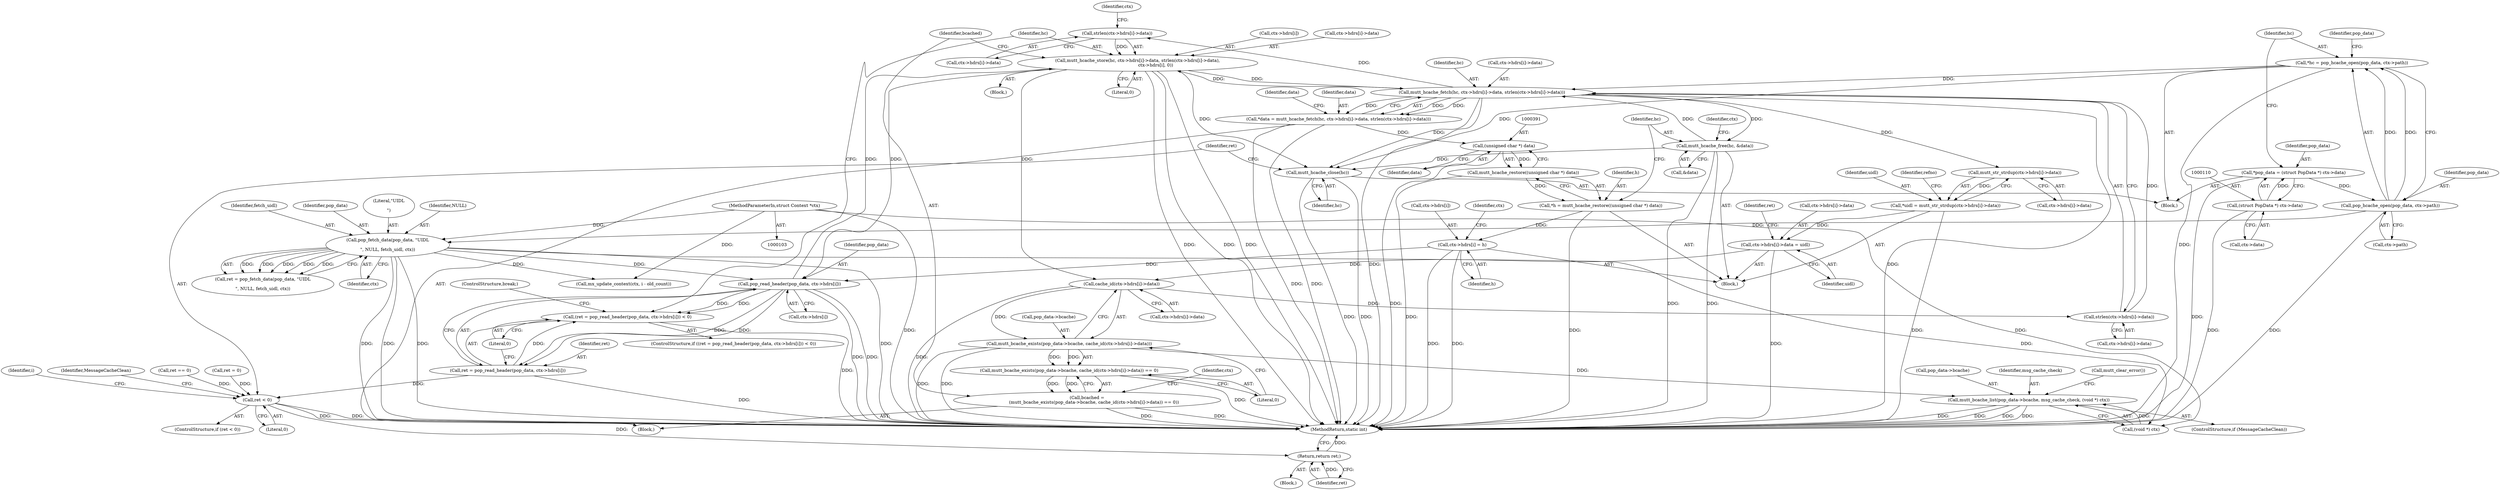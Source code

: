 digraph "0_neomutt_9bfab35522301794483f8f9ed60820bdec9be59e_1@API" {
"1000469" [label="(Call,strlen(ctx->hdrs[i]->data))"];
"1000335" [label="(Call,mutt_hcache_fetch(hc, ctx->hdrs[i]->data, strlen(ctx->hdrs[i]->data)))"];
"1000116" [label="(Call,*hc = pop_hcache_open(pop_data, ctx->path))"];
"1000118" [label="(Call,pop_hcache_open(pop_data, ctx->path))"];
"1000107" [label="(Call,*pop_data = (struct PopData *) ctx->data)"];
"1000109" [label="(Call,(struct PopData *) ctx->data)"];
"1000460" [label="(Call,mutt_hcache_store(hc, ctx->hdrs[i]->data, strlen(ctx->hdrs[i]->data),\n                          ctx->hdrs[i], 0))"];
"1000469" [label="(Call,strlen(ctx->hdrs[i]->data))"];
"1000449" [label="(Call,pop_read_header(pop_data, ctx->hdrs[i]))"];
"1000164" [label="(Call,pop_fetch_data(pop_data, \"UIDL\r\n\", NULL, fetch_uidl, ctx))"];
"1000104" [label="(MethodParameterIn,struct Context *ctx)"];
"1000404" [label="(Call,ctx->hdrs[i] = h)"];
"1000387" [label="(Call,*h = mutt_hcache_restore((unsigned char *) data))"];
"1000389" [label="(Call,mutt_hcache_restore((unsigned char *) data))"];
"1000390" [label="(Call,(unsigned char *) data)"];
"1000333" [label="(Call,*data = mutt_hcache_fetch(hc, ctx->hdrs[i]->data, strlen(ctx->hdrs[i]->data)))"];
"1000393" [label="(Call,mutt_hcache_free(hc, &data))"];
"1000344" [label="(Call,strlen(ctx->hdrs[i]->data))"];
"1000491" [label="(Call,cache_id(ctx->hdrs[i]->data))"];
"1000429" [label="(Call,ctx->hdrs[i]->data = uidl)"];
"1000356" [label="(Call,*uidl = mutt_str_strdup(ctx->hdrs[i]->data))"];
"1000358" [label="(Call,mutt_str_strdup(ctx->hdrs[i]->data))"];
"1000446" [label="(Call,(ret = pop_read_header(pop_data, ctx->hdrs[i])) < 0)"];
"1000447" [label="(Call,ret = pop_read_header(pop_data, ctx->hdrs[i]))"];
"1000573" [label="(Call,ret < 0)"];
"1000596" [label="(Return,return ret;)"];
"1000487" [label="(Call,mutt_bcache_exists(pop_data->bcache, cache_id(ctx->hdrs[i]->data)))"];
"1000486" [label="(Call,mutt_bcache_exists(pop_data->bcache, cache_id(ctx->hdrs[i]->data)) == 0)"];
"1000484" [label="(Call,bcached =\n          (mutt_bcache_exists(pop_data->bcache, cache_id(ctx->hdrs[i]->data)) == 0))"];
"1000600" [label="(Call,mutt_bcache_list(pop_data->bcache, msg_cache_check, (void *) ctx))"];
"1000570" [label="(Call,mutt_hcache_close(hc))"];
"1000598" [label="(ControlStructure,if (MessageCacheClean))"];
"1000357" [label="(Identifier,uidl)"];
"1000116" [label="(Call,*hc = pop_hcache_open(pop_data, ctx->path))"];
"1000461" [label="(Identifier,hc)"];
"1000249" [label="(Call,ret == 0)"];
"1000393" [label="(Call,mutt_hcache_free(hc, &data))"];
"1000392" [label="(Identifier,data)"];
"1000604" [label="(Identifier,msg_cache_check)"];
"1000482" [label="(Literal,0)"];
"1000484" [label="(Call,bcached =\n          (mutt_bcache_exists(pop_data->bcache, cache_id(ctx->hdrs[i]->data)) == 0))"];
"1000448" [label="(Identifier,ret)"];
"1000394" [label="(Identifier,hc)"];
"1000107" [label="(Call,*pop_data = (struct PopData *) ctx->data)"];
"1000437" [label="(Identifier,uidl)"];
"1000165" [label="(Identifier,pop_data)"];
"1000605" [label="(Call,(void *) ctx)"];
"1000345" [label="(Call,ctx->hdrs[i]->data)"];
"1000439" [label="(Identifier,ret)"];
"1000390" [label="(Call,(unsigned char *) data)"];
"1000504" [label="(Identifier,ctx)"];
"1000576" [label="(Block,)"];
"1000410" [label="(Identifier,h)"];
"1000469" [label="(Call,strlen(ctx->hdrs[i]->data))"];
"1000344" [label="(Call,strlen(ctx->hdrs[i]->data))"];
"1000487" [label="(Call,mutt_bcache_exists(pop_data->bcache, cache_id(ctx->hdrs[i]->data)))"];
"1000485" [label="(Identifier,bcached)"];
"1000438" [label="(Call,ret = 0)"];
"1000356" [label="(Call,*uidl = mutt_str_strdup(ctx->hdrs[i]->data))"];
"1000479" [label="(Identifier,ctx)"];
"1000118" [label="(Call,pop_hcache_open(pop_data, ctx->path))"];
"1000449" [label="(Call,pop_read_header(pop_data, ctx->hdrs[i]))"];
"1000580" [label="(Identifier,i)"];
"1000570" [label="(Call,mutt_hcache_close(hc))"];
"1000613" [label="(MethodReturn,static int)"];
"1000166" [label="(Literal,\"UIDL\r\n\")"];
"1000430" [label="(Call,ctx->hdrs[i]->data)"];
"1000104" [label="(MethodParameterIn,struct Context *ctx)"];
"1000599" [label="(Identifier,MessageCacheClean)"];
"1000499" [label="(Literal,0)"];
"1000574" [label="(Identifier,ret)"];
"1000456" [label="(Literal,0)"];
"1000167" [label="(Identifier,NULL)"];
"1000572" [label="(ControlStructure,if (ret < 0))"];
"1000164" [label="(Call,pop_fetch_data(pop_data, \"UIDL\r\n\", NULL, fetch_uidl, ctx))"];
"1000359" [label="(Call,ctx->hdrs[i]->data)"];
"1000597" [label="(Identifier,ret)"];
"1000575" [label="(Literal,0)"];
"1000126" [label="(Identifier,pop_data)"];
"1000488" [label="(Call,pop_data->bcache)"];
"1000596" [label="(Return,return ret;)"];
"1000333" [label="(Call,*data = mutt_hcache_fetch(hc, ctx->hdrs[i]->data, strlen(ctx->hdrs[i]->data)))"];
"1000387" [label="(Call,*h = mutt_hcache_restore((unsigned char *) data))"];
"1000451" [label="(Call,ctx->hdrs[i])"];
"1000117" [label="(Identifier,hc)"];
"1000119" [label="(Identifier,pop_data)"];
"1000354" [label="(Block,)"];
"1000401" [label="(Identifier,ctx)"];
"1000470" [label="(Call,ctx->hdrs[i]->data)"];
"1000492" [label="(Call,ctx->hdrs[i]->data)"];
"1000457" [label="(ControlStructure,break;)"];
"1000608" [label="(Call,mutt_clear_error())"];
"1000111" [label="(Call,ctx->data)"];
"1000395" [label="(Call,&data)"];
"1000169" [label="(Identifier,ctx)"];
"1000565" [label="(Call,mx_update_context(ctx, i - old_count))"];
"1000109" [label="(Call,(struct PopData *) ctx->data)"];
"1000450" [label="(Identifier,pop_data)"];
"1000168" [label="(Identifier,fetch_uidl)"];
"1000358" [label="(Call,mutt_str_strdup(ctx->hdrs[i]->data))"];
"1000445" [label="(ControlStructure,if ((ret = pop_read_header(pop_data, ctx->hdrs[i])) < 0))"];
"1000600" [label="(Call,mutt_bcache_list(pop_data->bcache, msg_cache_check, (void *) ctx))"];
"1000477" [label="(Call,ctx->hdrs[i])"];
"1000429" [label="(Call,ctx->hdrs[i]->data = uidl)"];
"1000120" [label="(Call,ctx->path)"];
"1000446" [label="(Call,(ret = pop_read_header(pop_data, ctx->hdrs[i])) < 0)"];
"1000460" [label="(Call,mutt_hcache_store(hc, ctx->hdrs[i]->data, strlen(ctx->hdrs[i]->data),\n                          ctx->hdrs[i], 0))"];
"1000388" [label="(Identifier,h)"];
"1000486" [label="(Call,mutt_bcache_exists(pop_data->bcache, cache_id(ctx->hdrs[i]->data)) == 0)"];
"1000459" [label="(Block,)"];
"1000491" [label="(Call,cache_id(ctx->hdrs[i]->data))"];
"1000601" [label="(Call,pop_data->bcache)"];
"1000162" [label="(Call,ret = pop_fetch_data(pop_data, \"UIDL\r\n\", NULL, fetch_uidl, ctx))"];
"1000415" [label="(Identifier,ctx)"];
"1000108" [label="(Identifier,pop_data)"];
"1000447" [label="(Call,ret = pop_read_header(pop_data, ctx->hdrs[i]))"];
"1000334" [label="(Identifier,data)"];
"1000571" [label="(Identifier,hc)"];
"1000389" [label="(Call,mutt_hcache_restore((unsigned char *) data))"];
"1000404" [label="(Call,ctx->hdrs[i] = h)"];
"1000462" [label="(Call,ctx->hdrs[i]->data)"];
"1000335" [label="(Call,mutt_hcache_fetch(hc, ctx->hdrs[i]->data, strlen(ctx->hdrs[i]->data)))"];
"1000337" [label="(Call,ctx->hdrs[i]->data)"];
"1000573" [label="(Call,ret < 0)"];
"1000105" [label="(Block,)"];
"1000316" [label="(Block,)"];
"1000336" [label="(Identifier,hc)"];
"1000353" [label="(Identifier,data)"];
"1000368" [label="(Identifier,refno)"];
"1000405" [label="(Call,ctx->hdrs[i])"];
"1000469" -> "1000460"  [label="AST: "];
"1000469" -> "1000470"  [label="CFG: "];
"1000470" -> "1000469"  [label="AST: "];
"1000479" -> "1000469"  [label="CFG: "];
"1000469" -> "1000460"  [label="DDG: "];
"1000335" -> "1000469"  [label="DDG: "];
"1000335" -> "1000333"  [label="AST: "];
"1000335" -> "1000344"  [label="CFG: "];
"1000336" -> "1000335"  [label="AST: "];
"1000337" -> "1000335"  [label="AST: "];
"1000344" -> "1000335"  [label="AST: "];
"1000333" -> "1000335"  [label="CFG: "];
"1000335" -> "1000613"  [label="DDG: "];
"1000335" -> "1000613"  [label="DDG: "];
"1000335" -> "1000333"  [label="DDG: "];
"1000335" -> "1000333"  [label="DDG: "];
"1000335" -> "1000333"  [label="DDG: "];
"1000116" -> "1000335"  [label="DDG: "];
"1000460" -> "1000335"  [label="DDG: "];
"1000393" -> "1000335"  [label="DDG: "];
"1000344" -> "1000335"  [label="DDG: "];
"1000335" -> "1000358"  [label="DDG: "];
"1000335" -> "1000393"  [label="DDG: "];
"1000335" -> "1000460"  [label="DDG: "];
"1000335" -> "1000570"  [label="DDG: "];
"1000116" -> "1000105"  [label="AST: "];
"1000116" -> "1000118"  [label="CFG: "];
"1000117" -> "1000116"  [label="AST: "];
"1000118" -> "1000116"  [label="AST: "];
"1000126" -> "1000116"  [label="CFG: "];
"1000116" -> "1000613"  [label="DDG: "];
"1000118" -> "1000116"  [label="DDG: "];
"1000118" -> "1000116"  [label="DDG: "];
"1000116" -> "1000570"  [label="DDG: "];
"1000118" -> "1000120"  [label="CFG: "];
"1000119" -> "1000118"  [label="AST: "];
"1000120" -> "1000118"  [label="AST: "];
"1000118" -> "1000613"  [label="DDG: "];
"1000107" -> "1000118"  [label="DDG: "];
"1000118" -> "1000164"  [label="DDG: "];
"1000107" -> "1000105"  [label="AST: "];
"1000107" -> "1000109"  [label="CFG: "];
"1000108" -> "1000107"  [label="AST: "];
"1000109" -> "1000107"  [label="AST: "];
"1000117" -> "1000107"  [label="CFG: "];
"1000107" -> "1000613"  [label="DDG: "];
"1000109" -> "1000107"  [label="DDG: "];
"1000109" -> "1000111"  [label="CFG: "];
"1000110" -> "1000109"  [label="AST: "];
"1000111" -> "1000109"  [label="AST: "];
"1000109" -> "1000613"  [label="DDG: "];
"1000460" -> "1000459"  [label="AST: "];
"1000460" -> "1000482"  [label="CFG: "];
"1000461" -> "1000460"  [label="AST: "];
"1000462" -> "1000460"  [label="AST: "];
"1000477" -> "1000460"  [label="AST: "];
"1000482" -> "1000460"  [label="AST: "];
"1000485" -> "1000460"  [label="CFG: "];
"1000460" -> "1000613"  [label="DDG: "];
"1000460" -> "1000613"  [label="DDG: "];
"1000460" -> "1000613"  [label="DDG: "];
"1000460" -> "1000449"  [label="DDG: "];
"1000449" -> "1000460"  [label="DDG: "];
"1000460" -> "1000491"  [label="DDG: "];
"1000460" -> "1000570"  [label="DDG: "];
"1000449" -> "1000447"  [label="AST: "];
"1000449" -> "1000451"  [label="CFG: "];
"1000450" -> "1000449"  [label="AST: "];
"1000451" -> "1000449"  [label="AST: "];
"1000447" -> "1000449"  [label="CFG: "];
"1000449" -> "1000613"  [label="DDG: "];
"1000449" -> "1000613"  [label="DDG: "];
"1000449" -> "1000446"  [label="DDG: "];
"1000449" -> "1000446"  [label="DDG: "];
"1000449" -> "1000447"  [label="DDG: "];
"1000449" -> "1000447"  [label="DDG: "];
"1000164" -> "1000449"  [label="DDG: "];
"1000404" -> "1000449"  [label="DDG: "];
"1000164" -> "1000162"  [label="AST: "];
"1000164" -> "1000169"  [label="CFG: "];
"1000165" -> "1000164"  [label="AST: "];
"1000166" -> "1000164"  [label="AST: "];
"1000167" -> "1000164"  [label="AST: "];
"1000168" -> "1000164"  [label="AST: "];
"1000169" -> "1000164"  [label="AST: "];
"1000162" -> "1000164"  [label="CFG: "];
"1000164" -> "1000613"  [label="DDG: "];
"1000164" -> "1000613"  [label="DDG: "];
"1000164" -> "1000613"  [label="DDG: "];
"1000164" -> "1000613"  [label="DDG: "];
"1000164" -> "1000162"  [label="DDG: "];
"1000164" -> "1000162"  [label="DDG: "];
"1000164" -> "1000162"  [label="DDG: "];
"1000164" -> "1000162"  [label="DDG: "];
"1000164" -> "1000162"  [label="DDG: "];
"1000104" -> "1000164"  [label="DDG: "];
"1000164" -> "1000565"  [label="DDG: "];
"1000164" -> "1000605"  [label="DDG: "];
"1000104" -> "1000103"  [label="AST: "];
"1000104" -> "1000613"  [label="DDG: "];
"1000104" -> "1000565"  [label="DDG: "];
"1000104" -> "1000605"  [label="DDG: "];
"1000404" -> "1000354"  [label="AST: "];
"1000404" -> "1000410"  [label="CFG: "];
"1000405" -> "1000404"  [label="AST: "];
"1000410" -> "1000404"  [label="AST: "];
"1000415" -> "1000404"  [label="CFG: "];
"1000404" -> "1000613"  [label="DDG: "];
"1000404" -> "1000613"  [label="DDG: "];
"1000387" -> "1000404"  [label="DDG: "];
"1000387" -> "1000354"  [label="AST: "];
"1000387" -> "1000389"  [label="CFG: "];
"1000388" -> "1000387"  [label="AST: "];
"1000389" -> "1000387"  [label="AST: "];
"1000394" -> "1000387"  [label="CFG: "];
"1000387" -> "1000613"  [label="DDG: "];
"1000389" -> "1000387"  [label="DDG: "];
"1000389" -> "1000390"  [label="CFG: "];
"1000390" -> "1000389"  [label="AST: "];
"1000389" -> "1000613"  [label="DDG: "];
"1000390" -> "1000389"  [label="DDG: "];
"1000390" -> "1000392"  [label="CFG: "];
"1000391" -> "1000390"  [label="AST: "];
"1000392" -> "1000390"  [label="AST: "];
"1000390" -> "1000613"  [label="DDG: "];
"1000333" -> "1000390"  [label="DDG: "];
"1000333" -> "1000316"  [label="AST: "];
"1000334" -> "1000333"  [label="AST: "];
"1000353" -> "1000333"  [label="CFG: "];
"1000333" -> "1000613"  [label="DDG: "];
"1000333" -> "1000613"  [label="DDG: "];
"1000393" -> "1000354"  [label="AST: "];
"1000393" -> "1000395"  [label="CFG: "];
"1000394" -> "1000393"  [label="AST: "];
"1000395" -> "1000393"  [label="AST: "];
"1000401" -> "1000393"  [label="CFG: "];
"1000393" -> "1000613"  [label="DDG: "];
"1000393" -> "1000613"  [label="DDG: "];
"1000393" -> "1000570"  [label="DDG: "];
"1000344" -> "1000345"  [label="CFG: "];
"1000345" -> "1000344"  [label="AST: "];
"1000491" -> "1000344"  [label="DDG: "];
"1000491" -> "1000487"  [label="AST: "];
"1000491" -> "1000492"  [label="CFG: "];
"1000492" -> "1000491"  [label="AST: "];
"1000487" -> "1000491"  [label="CFG: "];
"1000491" -> "1000613"  [label="DDG: "];
"1000491" -> "1000487"  [label="DDG: "];
"1000429" -> "1000491"  [label="DDG: "];
"1000429" -> "1000354"  [label="AST: "];
"1000429" -> "1000437"  [label="CFG: "];
"1000430" -> "1000429"  [label="AST: "];
"1000437" -> "1000429"  [label="AST: "];
"1000439" -> "1000429"  [label="CFG: "];
"1000429" -> "1000613"  [label="DDG: "];
"1000356" -> "1000429"  [label="DDG: "];
"1000356" -> "1000354"  [label="AST: "];
"1000356" -> "1000358"  [label="CFG: "];
"1000357" -> "1000356"  [label="AST: "];
"1000358" -> "1000356"  [label="AST: "];
"1000368" -> "1000356"  [label="CFG: "];
"1000356" -> "1000613"  [label="DDG: "];
"1000358" -> "1000356"  [label="DDG: "];
"1000358" -> "1000359"  [label="CFG: "];
"1000359" -> "1000358"  [label="AST: "];
"1000446" -> "1000445"  [label="AST: "];
"1000446" -> "1000456"  [label="CFG: "];
"1000447" -> "1000446"  [label="AST: "];
"1000456" -> "1000446"  [label="AST: "];
"1000457" -> "1000446"  [label="CFG: "];
"1000461" -> "1000446"  [label="CFG: "];
"1000446" -> "1000613"  [label="DDG: "];
"1000447" -> "1000446"  [label="DDG: "];
"1000448" -> "1000447"  [label="AST: "];
"1000456" -> "1000447"  [label="CFG: "];
"1000447" -> "1000613"  [label="DDG: "];
"1000447" -> "1000573"  [label="DDG: "];
"1000573" -> "1000572"  [label="AST: "];
"1000573" -> "1000575"  [label="CFG: "];
"1000574" -> "1000573"  [label="AST: "];
"1000575" -> "1000573"  [label="AST: "];
"1000580" -> "1000573"  [label="CFG: "];
"1000599" -> "1000573"  [label="CFG: "];
"1000573" -> "1000613"  [label="DDG: "];
"1000573" -> "1000613"  [label="DDG: "];
"1000438" -> "1000573"  [label="DDG: "];
"1000249" -> "1000573"  [label="DDG: "];
"1000573" -> "1000596"  [label="DDG: "];
"1000596" -> "1000576"  [label="AST: "];
"1000596" -> "1000597"  [label="CFG: "];
"1000597" -> "1000596"  [label="AST: "];
"1000613" -> "1000596"  [label="CFG: "];
"1000596" -> "1000613"  [label="DDG: "];
"1000597" -> "1000596"  [label="DDG: "];
"1000487" -> "1000486"  [label="AST: "];
"1000488" -> "1000487"  [label="AST: "];
"1000499" -> "1000487"  [label="CFG: "];
"1000487" -> "1000613"  [label="DDG: "];
"1000487" -> "1000613"  [label="DDG: "];
"1000487" -> "1000486"  [label="DDG: "];
"1000487" -> "1000486"  [label="DDG: "];
"1000487" -> "1000600"  [label="DDG: "];
"1000486" -> "1000484"  [label="AST: "];
"1000486" -> "1000499"  [label="CFG: "];
"1000499" -> "1000486"  [label="AST: "];
"1000484" -> "1000486"  [label="CFG: "];
"1000486" -> "1000613"  [label="DDG: "];
"1000486" -> "1000484"  [label="DDG: "];
"1000486" -> "1000484"  [label="DDG: "];
"1000484" -> "1000316"  [label="AST: "];
"1000485" -> "1000484"  [label="AST: "];
"1000504" -> "1000484"  [label="CFG: "];
"1000484" -> "1000613"  [label="DDG: "];
"1000484" -> "1000613"  [label="DDG: "];
"1000600" -> "1000598"  [label="AST: "];
"1000600" -> "1000605"  [label="CFG: "];
"1000601" -> "1000600"  [label="AST: "];
"1000604" -> "1000600"  [label="AST: "];
"1000605" -> "1000600"  [label="AST: "];
"1000608" -> "1000600"  [label="CFG: "];
"1000600" -> "1000613"  [label="DDG: "];
"1000600" -> "1000613"  [label="DDG: "];
"1000600" -> "1000613"  [label="DDG: "];
"1000600" -> "1000613"  [label="DDG: "];
"1000605" -> "1000600"  [label="DDG: "];
"1000570" -> "1000105"  [label="AST: "];
"1000570" -> "1000571"  [label="CFG: "];
"1000571" -> "1000570"  [label="AST: "];
"1000574" -> "1000570"  [label="CFG: "];
"1000570" -> "1000613"  [label="DDG: "];
"1000570" -> "1000613"  [label="DDG: "];
}
